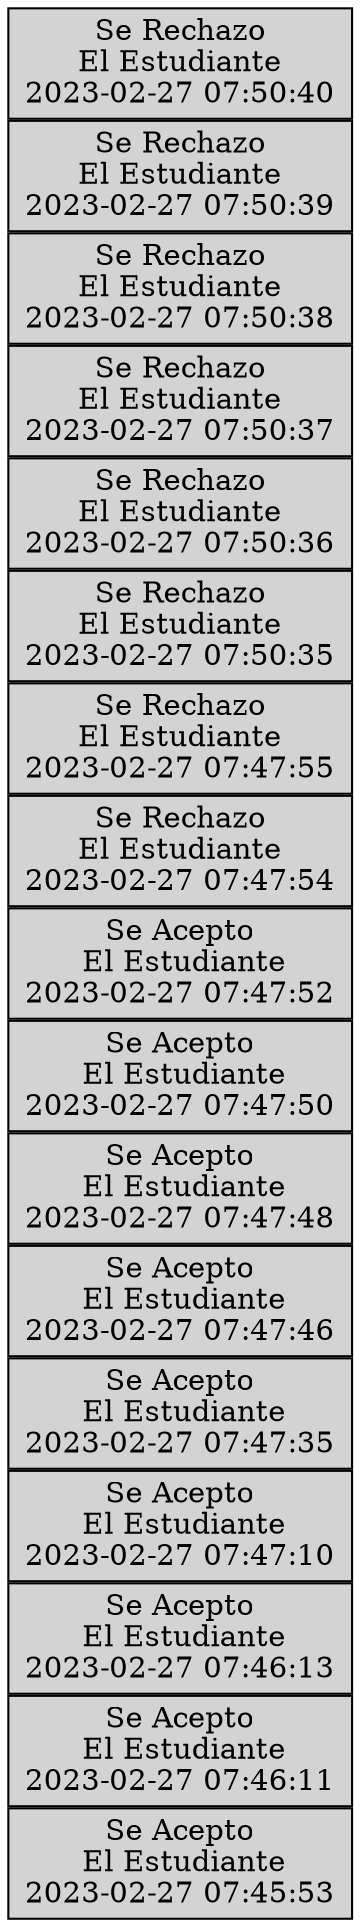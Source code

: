 digraph Pila {
node [shape=box, width=1.2, height=0.6, style=filled, fillcolor=lightgray];
rankdir=LR;
nodesep=0;
n0 [label="Se Acepto
 El Estudiante
2023-02-27 07:45:53"];
n1 [label="Se Acepto
 El Estudiante
2023-02-27 07:46:11"];
n2 [label="Se Acepto
 El Estudiante
2023-02-27 07:46:13"];
n3 [label="Se Acepto
 El Estudiante
2023-02-27 07:47:10"];
n4 [label="Se Acepto
 El Estudiante
2023-02-27 07:47:35"];
n5 [label="Se Acepto
 El Estudiante
2023-02-27 07:47:46"];
n6 [label="Se Acepto
 El Estudiante
2023-02-27 07:47:48"];
n7 [label="Se Acepto
 El Estudiante
2023-02-27 07:47:50"];
n8 [label="Se Acepto
 El Estudiante
2023-02-27 07:47:52"];
n9 [label="Se Rechazo
El Estudiante
2023-02-27 07:47:54"];
n10 [label="Se Rechazo
El Estudiante
2023-02-27 07:47:55"];
n11 [label="Se Rechazo
El Estudiante
2023-02-27 07:50:35"];
n12 [label="Se Rechazo
El Estudiante
2023-02-27 07:50:36"];
n13 [label="Se Rechazo
El Estudiante
2023-02-27 07:50:37"];
n14 [label="Se Rechazo
El Estudiante
2023-02-27 07:50:38"];
n15 [label="Se Rechazo
El Estudiante
2023-02-27 07:50:39"];
n16 [label="Se Rechazo
El Estudiante
2023-02-27 07:50:40"];
}
